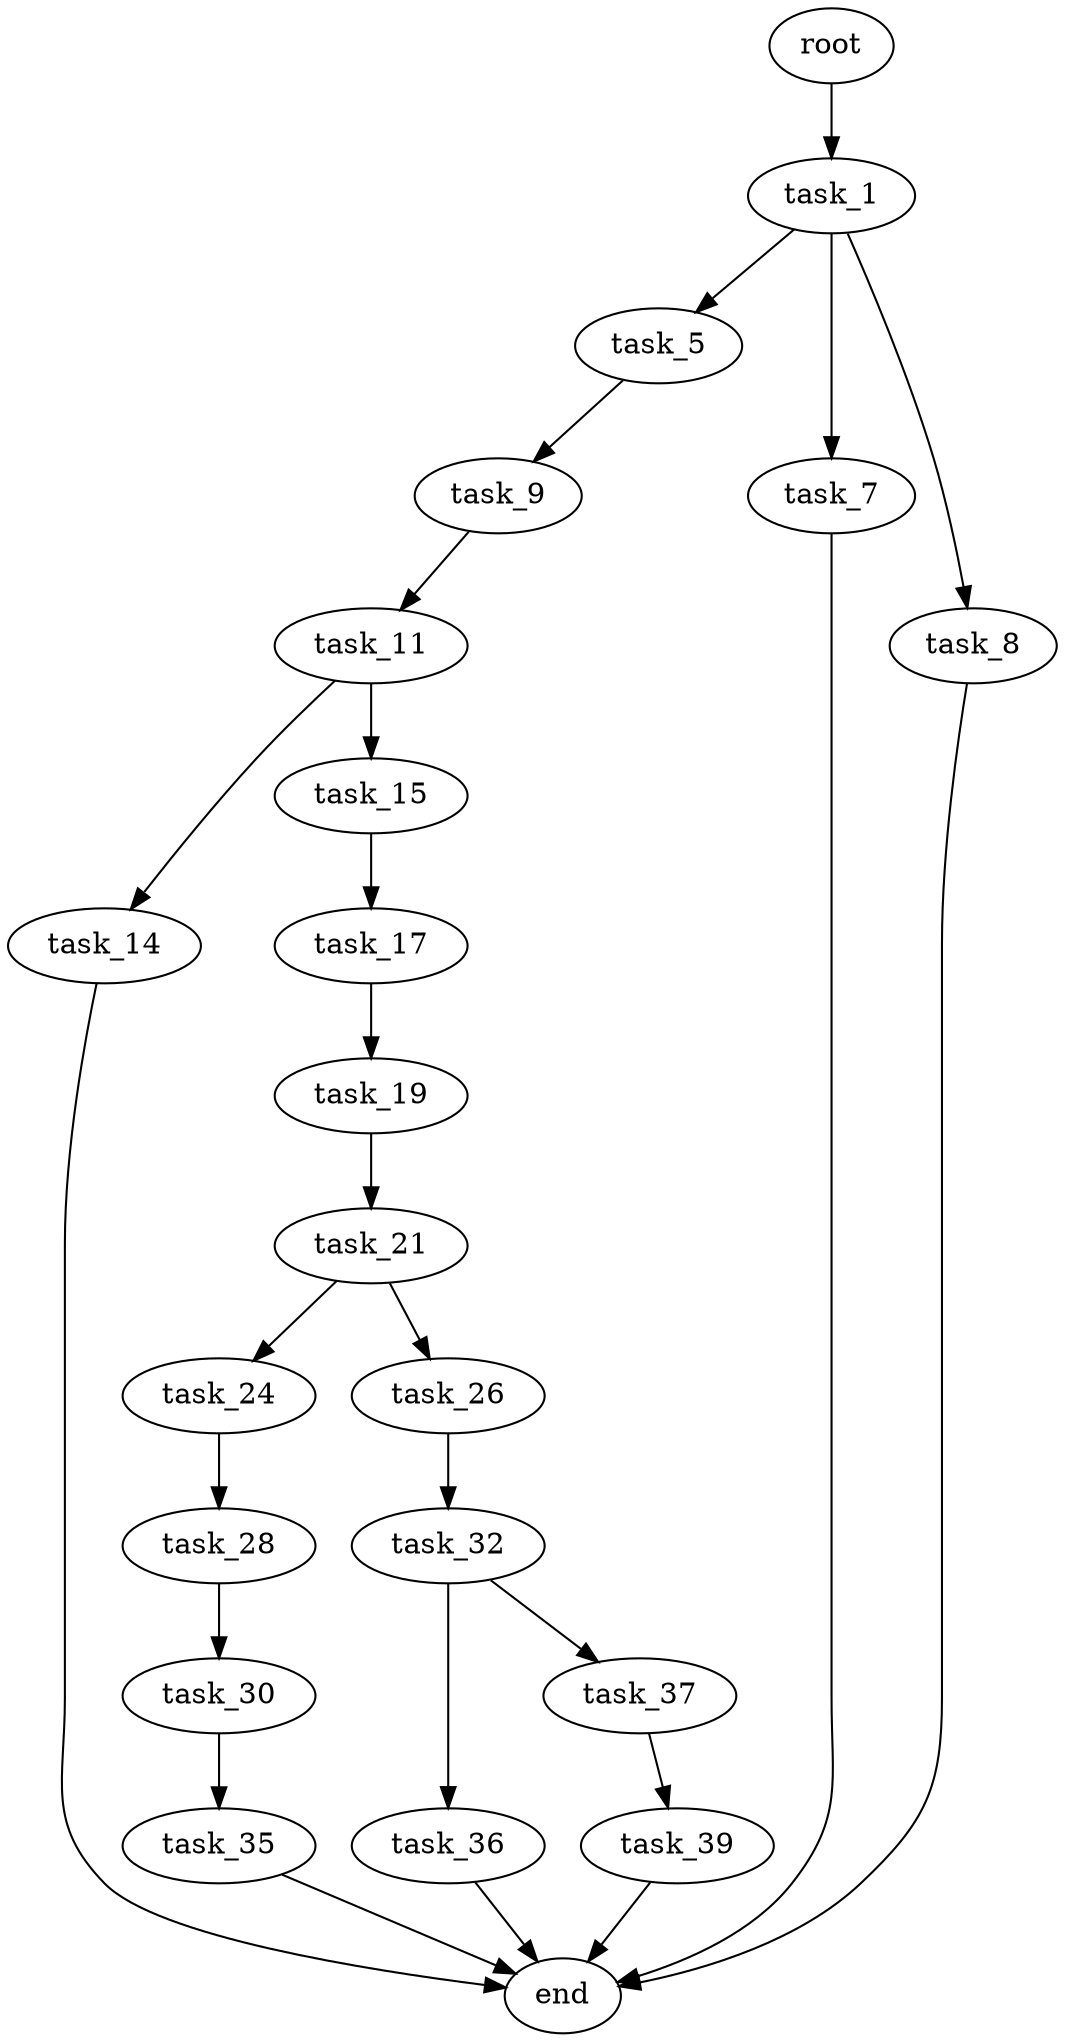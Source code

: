 digraph G {
  root [size="0.000000"];
  task_1 [size="1090610258.000000"];
  task_5 [size="155163002791.000000"];
  task_7 [size="533928122219.000000"];
  task_8 [size="56428983786.000000"];
  task_9 [size="3511585351.000000"];
  end [size="0.000000"];
  task_11 [size="45878565238.000000"];
  task_14 [size="3431169201.000000"];
  task_15 [size="8589934592.000000"];
  task_17 [size="8629035047.000000"];
  task_19 [size="1018573562248.000000"];
  task_21 [size="8000955338.000000"];
  task_24 [size="163490185710.000000"];
  task_26 [size="176259133673.000000"];
  task_28 [size="368293445632.000000"];
  task_32 [size="38143438172.000000"];
  task_30 [size="1073741824000.000000"];
  task_35 [size="134217728000.000000"];
  task_36 [size="998352801106.000000"];
  task_37 [size="782757789696.000000"];
  task_39 [size="782757789696.000000"];

  root -> task_1 [size="1.000000"];
  task_1 -> task_5 [size="33554432.000000"];
  task_1 -> task_7 [size="33554432.000000"];
  task_1 -> task_8 [size="33554432.000000"];
  task_5 -> task_9 [size="209715200.000000"];
  task_7 -> end [size="1.000000"];
  task_8 -> end [size="1.000000"];
  task_9 -> task_11 [size="411041792.000000"];
  task_11 -> task_14 [size="209715200.000000"];
  task_11 -> task_15 [size="209715200.000000"];
  task_14 -> end [size="1.000000"];
  task_15 -> task_17 [size="33554432.000000"];
  task_17 -> task_19 [size="209715200.000000"];
  task_19 -> task_21 [size="838860800.000000"];
  task_21 -> task_24 [size="209715200.000000"];
  task_21 -> task_26 [size="209715200.000000"];
  task_24 -> task_28 [size="209715200.000000"];
  task_26 -> task_32 [size="679477248.000000"];
  task_28 -> task_30 [size="411041792.000000"];
  task_32 -> task_36 [size="679477248.000000"];
  task_32 -> task_37 [size="679477248.000000"];
  task_30 -> task_35 [size="838860800.000000"];
  task_35 -> end [size="1.000000"];
  task_36 -> end [size="1.000000"];
  task_37 -> task_39 [size="679477248.000000"];
  task_39 -> end [size="1.000000"];
}
